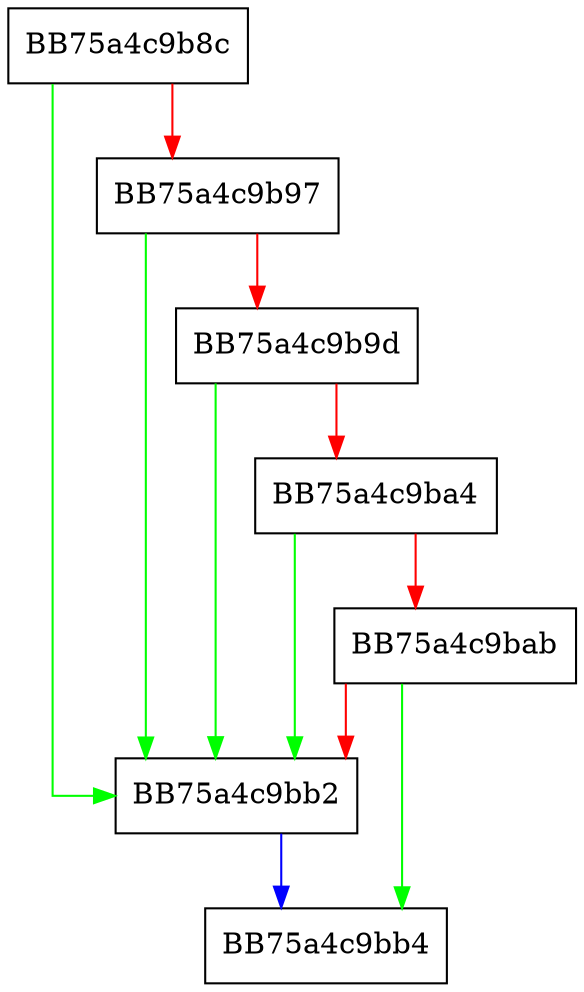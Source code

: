 digraph isHKLM_Offline {
  node [shape="box"];
  graph [splines=ortho];
  BB75a4c9b8c -> BB75a4c9bb2 [color="green"];
  BB75a4c9b8c -> BB75a4c9b97 [color="red"];
  BB75a4c9b97 -> BB75a4c9bb2 [color="green"];
  BB75a4c9b97 -> BB75a4c9b9d [color="red"];
  BB75a4c9b9d -> BB75a4c9bb2 [color="green"];
  BB75a4c9b9d -> BB75a4c9ba4 [color="red"];
  BB75a4c9ba4 -> BB75a4c9bb2 [color="green"];
  BB75a4c9ba4 -> BB75a4c9bab [color="red"];
  BB75a4c9bab -> BB75a4c9bb4 [color="green"];
  BB75a4c9bab -> BB75a4c9bb2 [color="red"];
  BB75a4c9bb2 -> BB75a4c9bb4 [color="blue"];
}